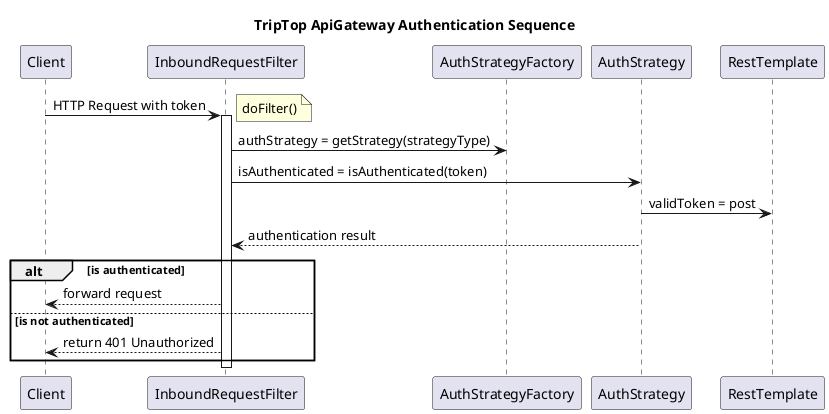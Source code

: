 @startuml
title TripTop ApiGateway Authentication Sequence

participant "Client" as client
participant "InboundRequestFilter" as filter
participant "AuthStrategyFactory" as factory
participant "AuthStrategy" as strategy
participant "RestTemplate" as rest

client -> filter: HTTP Request with token
activate filter
note right: doFilter()

filter -> factory: authStrategy = getStrategy(strategyType)

filter -> strategy: isAuthenticated = isAuthenticated(token)

strategy -> rest: validToken = post

strategy --> filter: authentication result
deactivate strategy

alt is authenticated
    filter --> client: forward request
else is not authenticated
    filter --> client: return 401 Unauthorized
end

deactivate filter

@enduml